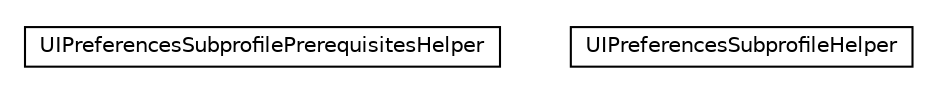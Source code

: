 #!/usr/local/bin/dot
#
# Class diagram 
# Generated by UMLGraph version R5_6-24-gf6e263 (http://www.umlgraph.org/)
#

digraph G {
	edge [fontname="Helvetica",fontsize=10,labelfontname="Helvetica",labelfontsize=10];
	node [fontname="Helvetica",fontsize=10,shape=plaintext];
	nodesep=0.25;
	ranksep=0.5;
	// org.universAAL.ui.dm.ui.preferences.caller.helpers.UIPreferencesSubprofilePrerequisitesHelper
	c1136345 [label=<<table title="org.universAAL.ui.dm.ui.preferences.caller.helpers.UIPreferencesSubprofilePrerequisitesHelper" border="0" cellborder="1" cellspacing="0" cellpadding="2" port="p" href="./UIPreferencesSubprofilePrerequisitesHelper.html">
		<tr><td><table border="0" cellspacing="0" cellpadding="1">
<tr><td align="center" balign="center"> UIPreferencesSubprofilePrerequisitesHelper </td></tr>
		</table></td></tr>
		</table>>, URL="./UIPreferencesSubprofilePrerequisitesHelper.html", fontname="Helvetica", fontcolor="black", fontsize=10.0];
	// org.universAAL.ui.dm.ui.preferences.caller.helpers.UIPreferencesSubprofileHelper
	c1136346 [label=<<table title="org.universAAL.ui.dm.ui.preferences.caller.helpers.UIPreferencesSubprofileHelper" border="0" cellborder="1" cellspacing="0" cellpadding="2" port="p" href="./UIPreferencesSubprofileHelper.html">
		<tr><td><table border="0" cellspacing="0" cellpadding="1">
<tr><td align="center" balign="center"> UIPreferencesSubprofileHelper </td></tr>
		</table></td></tr>
		</table>>, URL="./UIPreferencesSubprofileHelper.html", fontname="Helvetica", fontcolor="black", fontsize=10.0];
}

